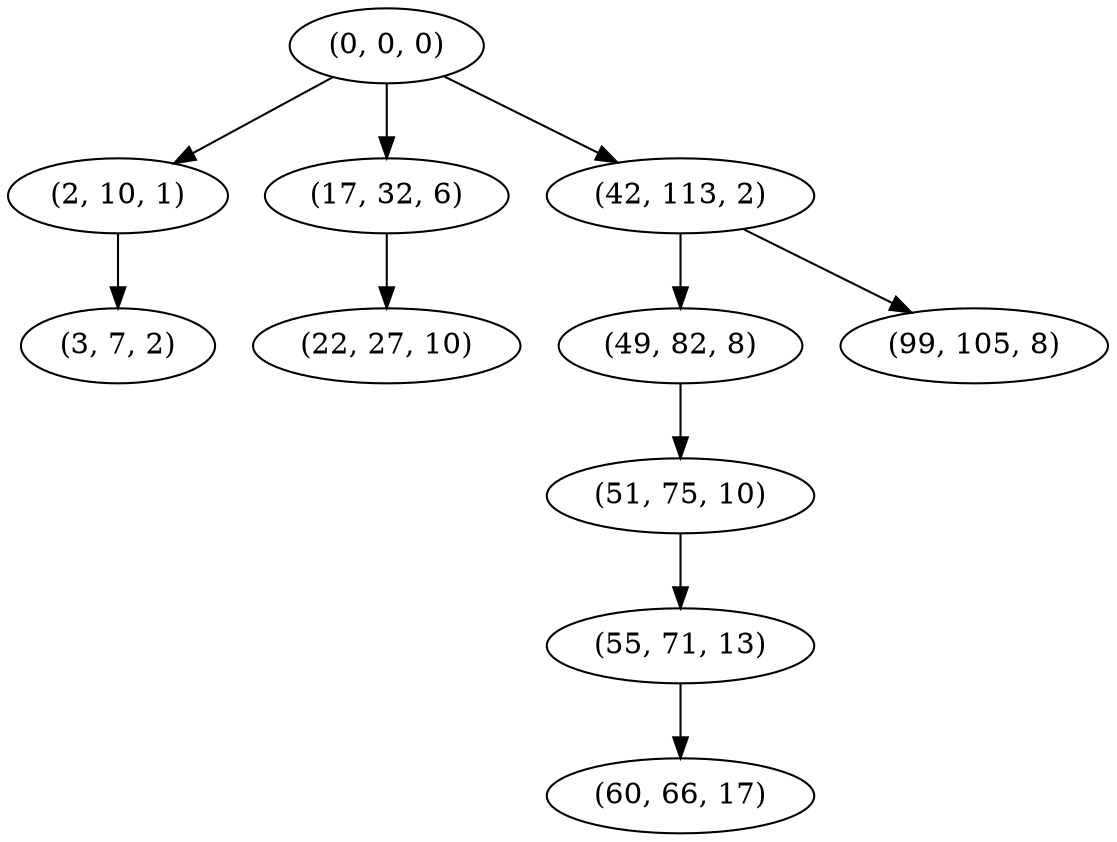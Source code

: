 digraph tree {
    "(0, 0, 0)";
    "(2, 10, 1)";
    "(3, 7, 2)";
    "(17, 32, 6)";
    "(22, 27, 10)";
    "(42, 113, 2)";
    "(49, 82, 8)";
    "(51, 75, 10)";
    "(55, 71, 13)";
    "(60, 66, 17)";
    "(99, 105, 8)";
    "(0, 0, 0)" -> "(2, 10, 1)";
    "(0, 0, 0)" -> "(17, 32, 6)";
    "(0, 0, 0)" -> "(42, 113, 2)";
    "(2, 10, 1)" -> "(3, 7, 2)";
    "(17, 32, 6)" -> "(22, 27, 10)";
    "(42, 113, 2)" -> "(49, 82, 8)";
    "(42, 113, 2)" -> "(99, 105, 8)";
    "(49, 82, 8)" -> "(51, 75, 10)";
    "(51, 75, 10)" -> "(55, 71, 13)";
    "(55, 71, 13)" -> "(60, 66, 17)";
}
